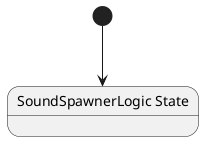 @startuml SoundSpawnerLogic
state "SoundSpawnerLogic State" as Yolk_SoundSpawnerLogic_State
[*] --> Yolk_SoundSpawnerLogic_State
@enduml
